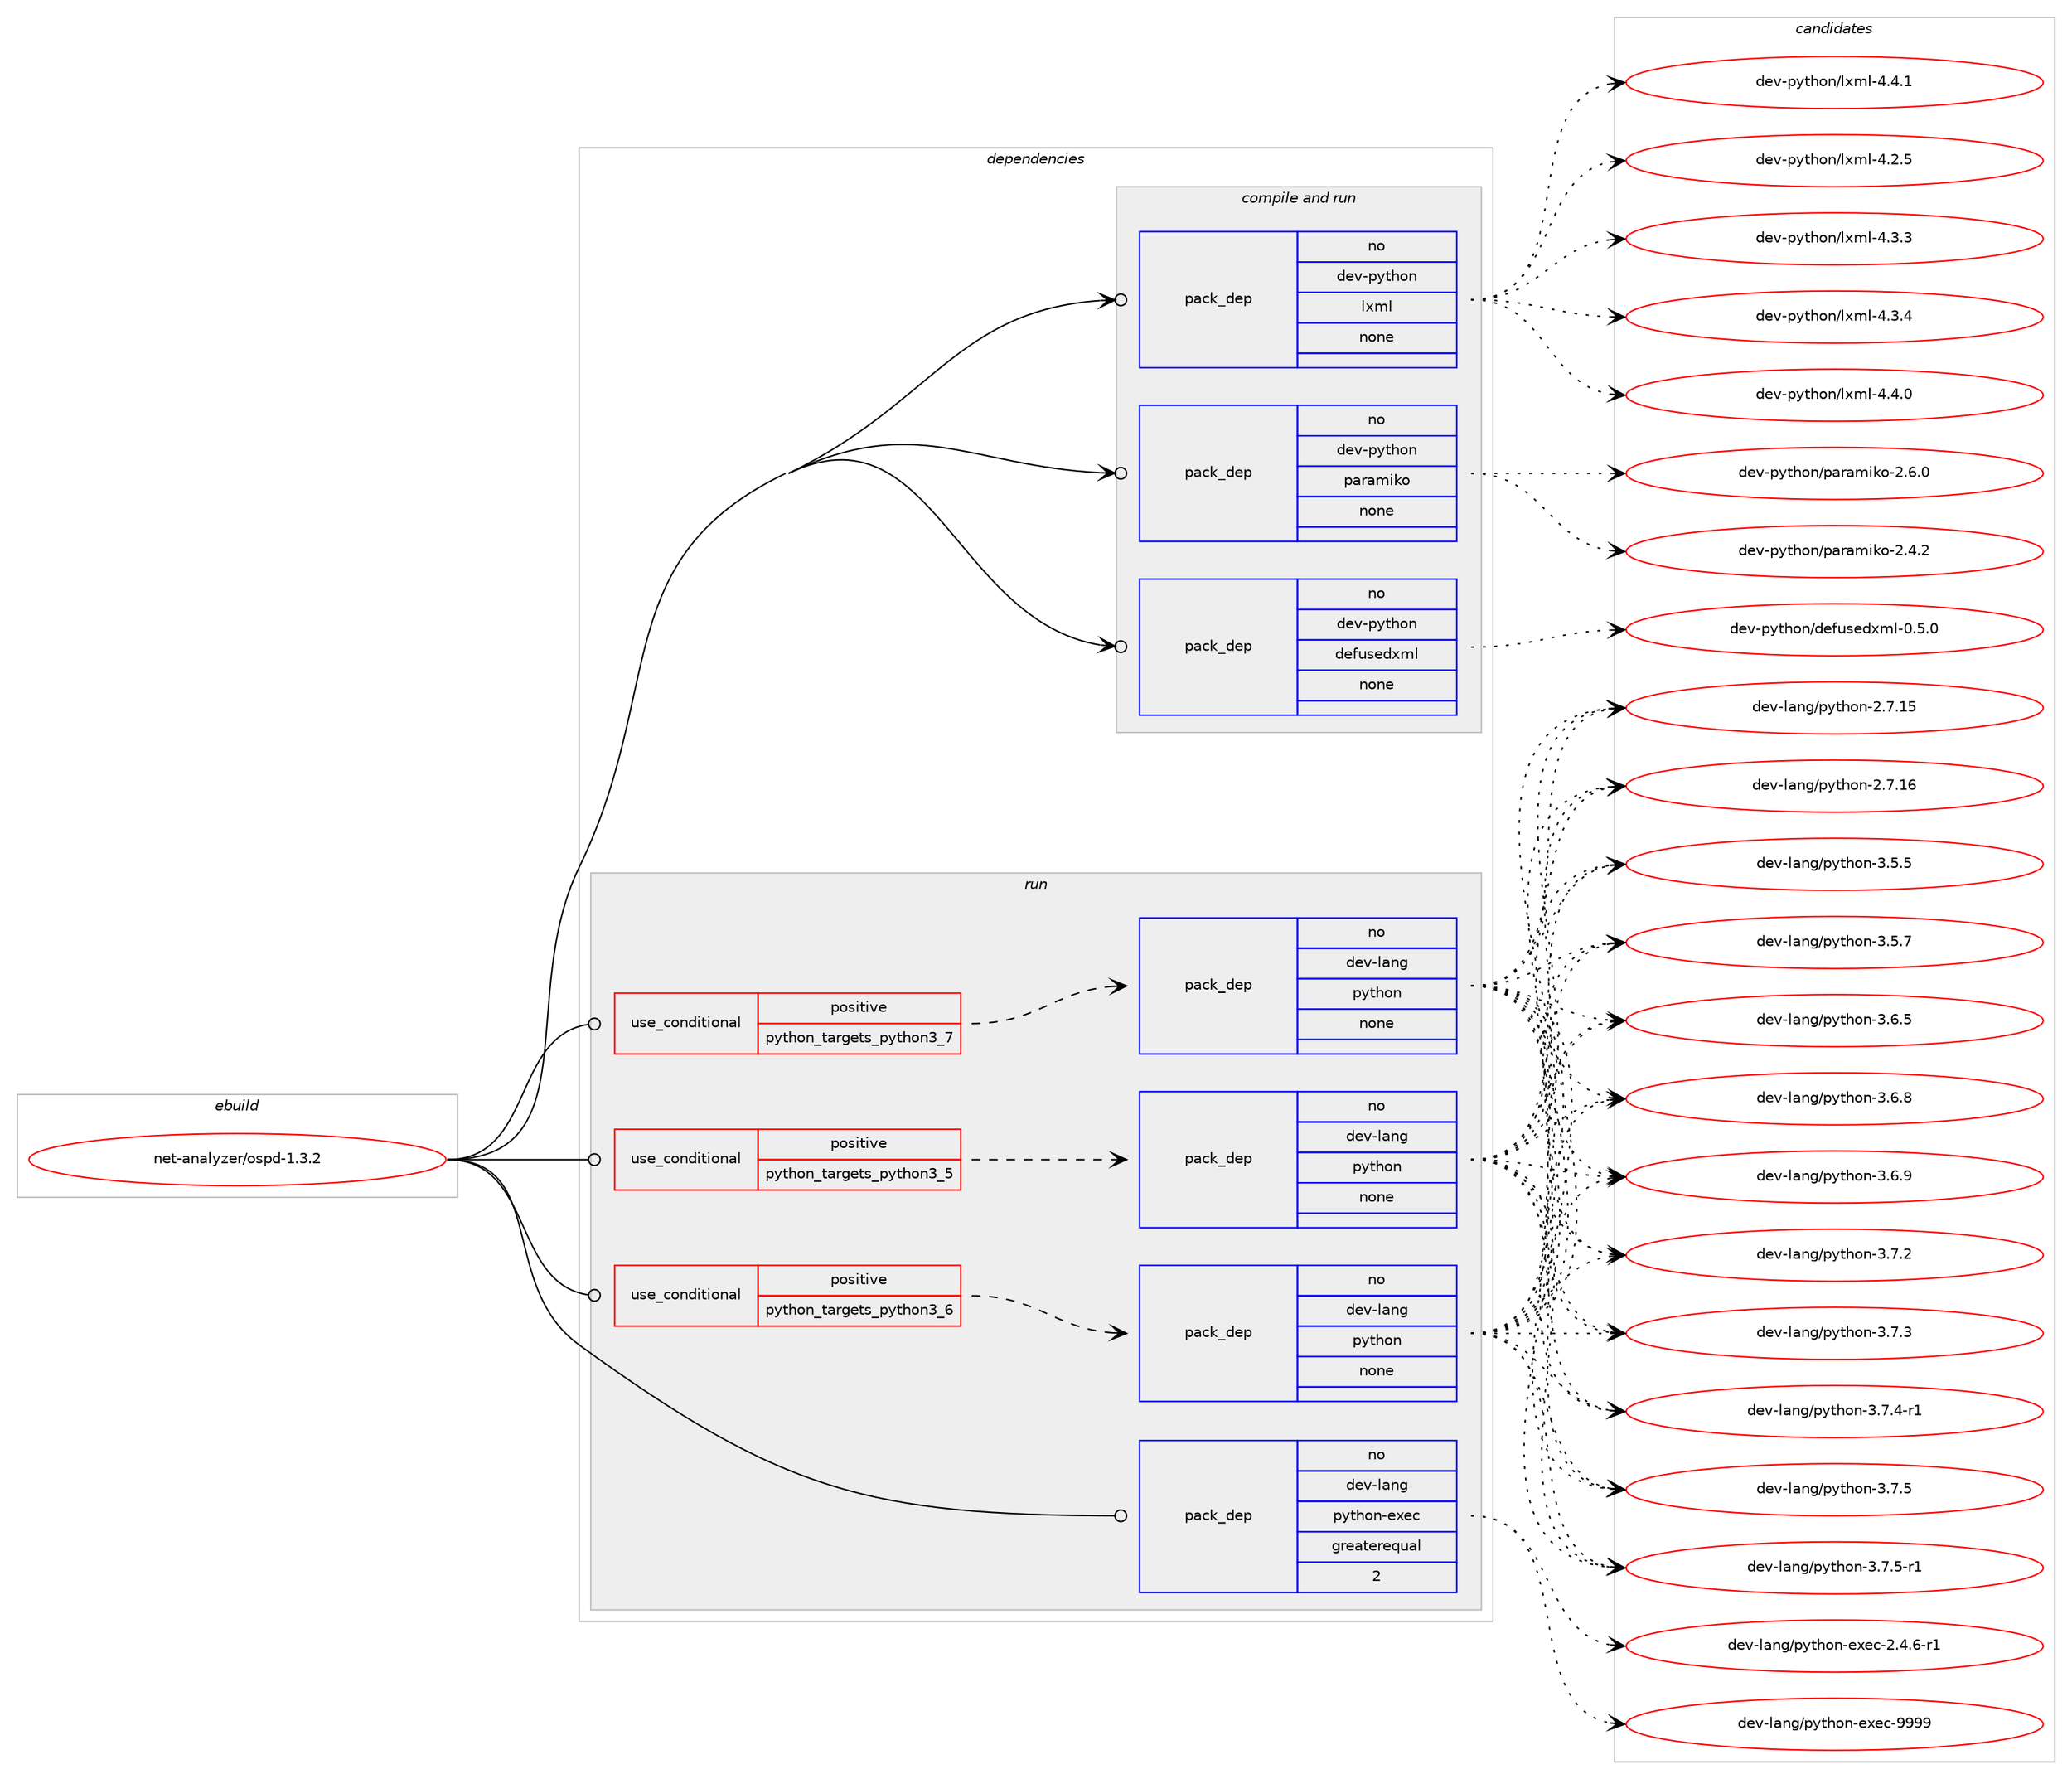 digraph prolog {

# *************
# Graph options
# *************

newrank=true;
concentrate=true;
compound=true;
graph [rankdir=LR,fontname=Helvetica,fontsize=10,ranksep=1.5];#, ranksep=2.5, nodesep=0.2];
edge  [arrowhead=vee];
node  [fontname=Helvetica,fontsize=10];

# **********
# The ebuild
# **********

subgraph cluster_leftcol {
color=gray;
rank=same;
label=<<i>ebuild</i>>;
id [label="net-analyzer/ospd-1.3.2", color=red, width=4, href="../net-analyzer/ospd-1.3.2.svg"];
}

# ****************
# The dependencies
# ****************

subgraph cluster_midcol {
color=gray;
label=<<i>dependencies</i>>;
subgraph cluster_compile {
fillcolor="#eeeeee";
style=filled;
label=<<i>compile</i>>;
}
subgraph cluster_compileandrun {
fillcolor="#eeeeee";
style=filled;
label=<<i>compile and run</i>>;
subgraph pack602622 {
dependency815187 [label=<<TABLE BORDER="0" CELLBORDER="1" CELLSPACING="0" CELLPADDING="4" WIDTH="220"><TR><TD ROWSPAN="6" CELLPADDING="30">pack_dep</TD></TR><TR><TD WIDTH="110">no</TD></TR><TR><TD>dev-python</TD></TR><TR><TD>defusedxml</TD></TR><TR><TD>none</TD></TR><TR><TD></TD></TR></TABLE>>, shape=none, color=blue];
}
id:e -> dependency815187:w [weight=20,style="solid",arrowhead="odotvee"];
subgraph pack602623 {
dependency815188 [label=<<TABLE BORDER="0" CELLBORDER="1" CELLSPACING="0" CELLPADDING="4" WIDTH="220"><TR><TD ROWSPAN="6" CELLPADDING="30">pack_dep</TD></TR><TR><TD WIDTH="110">no</TD></TR><TR><TD>dev-python</TD></TR><TR><TD>lxml</TD></TR><TR><TD>none</TD></TR><TR><TD></TD></TR></TABLE>>, shape=none, color=blue];
}
id:e -> dependency815188:w [weight=20,style="solid",arrowhead="odotvee"];
subgraph pack602624 {
dependency815189 [label=<<TABLE BORDER="0" CELLBORDER="1" CELLSPACING="0" CELLPADDING="4" WIDTH="220"><TR><TD ROWSPAN="6" CELLPADDING="30">pack_dep</TD></TR><TR><TD WIDTH="110">no</TD></TR><TR><TD>dev-python</TD></TR><TR><TD>paramiko</TD></TR><TR><TD>none</TD></TR><TR><TD></TD></TR></TABLE>>, shape=none, color=blue];
}
id:e -> dependency815189:w [weight=20,style="solid",arrowhead="odotvee"];
}
subgraph cluster_run {
fillcolor="#eeeeee";
style=filled;
label=<<i>run</i>>;
subgraph cond198323 {
dependency815190 [label=<<TABLE BORDER="0" CELLBORDER="1" CELLSPACING="0" CELLPADDING="4"><TR><TD ROWSPAN="3" CELLPADDING="10">use_conditional</TD></TR><TR><TD>positive</TD></TR><TR><TD>python_targets_python3_5</TD></TR></TABLE>>, shape=none, color=red];
subgraph pack602625 {
dependency815191 [label=<<TABLE BORDER="0" CELLBORDER="1" CELLSPACING="0" CELLPADDING="4" WIDTH="220"><TR><TD ROWSPAN="6" CELLPADDING="30">pack_dep</TD></TR><TR><TD WIDTH="110">no</TD></TR><TR><TD>dev-lang</TD></TR><TR><TD>python</TD></TR><TR><TD>none</TD></TR><TR><TD></TD></TR></TABLE>>, shape=none, color=blue];
}
dependency815190:e -> dependency815191:w [weight=20,style="dashed",arrowhead="vee"];
}
id:e -> dependency815190:w [weight=20,style="solid",arrowhead="odot"];
subgraph cond198324 {
dependency815192 [label=<<TABLE BORDER="0" CELLBORDER="1" CELLSPACING="0" CELLPADDING="4"><TR><TD ROWSPAN="3" CELLPADDING="10">use_conditional</TD></TR><TR><TD>positive</TD></TR><TR><TD>python_targets_python3_6</TD></TR></TABLE>>, shape=none, color=red];
subgraph pack602626 {
dependency815193 [label=<<TABLE BORDER="0" CELLBORDER="1" CELLSPACING="0" CELLPADDING="4" WIDTH="220"><TR><TD ROWSPAN="6" CELLPADDING="30">pack_dep</TD></TR><TR><TD WIDTH="110">no</TD></TR><TR><TD>dev-lang</TD></TR><TR><TD>python</TD></TR><TR><TD>none</TD></TR><TR><TD></TD></TR></TABLE>>, shape=none, color=blue];
}
dependency815192:e -> dependency815193:w [weight=20,style="dashed",arrowhead="vee"];
}
id:e -> dependency815192:w [weight=20,style="solid",arrowhead="odot"];
subgraph cond198325 {
dependency815194 [label=<<TABLE BORDER="0" CELLBORDER="1" CELLSPACING="0" CELLPADDING="4"><TR><TD ROWSPAN="3" CELLPADDING="10">use_conditional</TD></TR><TR><TD>positive</TD></TR><TR><TD>python_targets_python3_7</TD></TR></TABLE>>, shape=none, color=red];
subgraph pack602627 {
dependency815195 [label=<<TABLE BORDER="0" CELLBORDER="1" CELLSPACING="0" CELLPADDING="4" WIDTH="220"><TR><TD ROWSPAN="6" CELLPADDING="30">pack_dep</TD></TR><TR><TD WIDTH="110">no</TD></TR><TR><TD>dev-lang</TD></TR><TR><TD>python</TD></TR><TR><TD>none</TD></TR><TR><TD></TD></TR></TABLE>>, shape=none, color=blue];
}
dependency815194:e -> dependency815195:w [weight=20,style="dashed",arrowhead="vee"];
}
id:e -> dependency815194:w [weight=20,style="solid",arrowhead="odot"];
subgraph pack602628 {
dependency815196 [label=<<TABLE BORDER="0" CELLBORDER="1" CELLSPACING="0" CELLPADDING="4" WIDTH="220"><TR><TD ROWSPAN="6" CELLPADDING="30">pack_dep</TD></TR><TR><TD WIDTH="110">no</TD></TR><TR><TD>dev-lang</TD></TR><TR><TD>python-exec</TD></TR><TR><TD>greaterequal</TD></TR><TR><TD>2</TD></TR></TABLE>>, shape=none, color=blue];
}
id:e -> dependency815196:w [weight=20,style="solid",arrowhead="odot"];
}
}

# **************
# The candidates
# **************

subgraph cluster_choices {
rank=same;
color=gray;
label=<<i>candidates</i>>;

subgraph choice602622 {
color=black;
nodesep=1;
choice1001011184511212111610411111047100101102117115101100120109108454846534648 [label="dev-python/defusedxml-0.5.0", color=red, width=4,href="../dev-python/defusedxml-0.5.0.svg"];
dependency815187:e -> choice1001011184511212111610411111047100101102117115101100120109108454846534648:w [style=dotted,weight="100"];
}
subgraph choice602623 {
color=black;
nodesep=1;
choice1001011184511212111610411111047108120109108455246504653 [label="dev-python/lxml-4.2.5", color=red, width=4,href="../dev-python/lxml-4.2.5.svg"];
choice1001011184511212111610411111047108120109108455246514651 [label="dev-python/lxml-4.3.3", color=red, width=4,href="../dev-python/lxml-4.3.3.svg"];
choice1001011184511212111610411111047108120109108455246514652 [label="dev-python/lxml-4.3.4", color=red, width=4,href="../dev-python/lxml-4.3.4.svg"];
choice1001011184511212111610411111047108120109108455246524648 [label="dev-python/lxml-4.4.0", color=red, width=4,href="../dev-python/lxml-4.4.0.svg"];
choice1001011184511212111610411111047108120109108455246524649 [label="dev-python/lxml-4.4.1", color=red, width=4,href="../dev-python/lxml-4.4.1.svg"];
dependency815188:e -> choice1001011184511212111610411111047108120109108455246504653:w [style=dotted,weight="100"];
dependency815188:e -> choice1001011184511212111610411111047108120109108455246514651:w [style=dotted,weight="100"];
dependency815188:e -> choice1001011184511212111610411111047108120109108455246514652:w [style=dotted,weight="100"];
dependency815188:e -> choice1001011184511212111610411111047108120109108455246524648:w [style=dotted,weight="100"];
dependency815188:e -> choice1001011184511212111610411111047108120109108455246524649:w [style=dotted,weight="100"];
}
subgraph choice602624 {
color=black;
nodesep=1;
choice10010111845112121116104111110471129711497109105107111455046524650 [label="dev-python/paramiko-2.4.2", color=red, width=4,href="../dev-python/paramiko-2.4.2.svg"];
choice10010111845112121116104111110471129711497109105107111455046544648 [label="dev-python/paramiko-2.6.0", color=red, width=4,href="../dev-python/paramiko-2.6.0.svg"];
dependency815189:e -> choice10010111845112121116104111110471129711497109105107111455046524650:w [style=dotted,weight="100"];
dependency815189:e -> choice10010111845112121116104111110471129711497109105107111455046544648:w [style=dotted,weight="100"];
}
subgraph choice602625 {
color=black;
nodesep=1;
choice10010111845108971101034711212111610411111045504655464953 [label="dev-lang/python-2.7.15", color=red, width=4,href="../dev-lang/python-2.7.15.svg"];
choice10010111845108971101034711212111610411111045504655464954 [label="dev-lang/python-2.7.16", color=red, width=4,href="../dev-lang/python-2.7.16.svg"];
choice100101118451089711010347112121116104111110455146534653 [label="dev-lang/python-3.5.5", color=red, width=4,href="../dev-lang/python-3.5.5.svg"];
choice100101118451089711010347112121116104111110455146534655 [label="dev-lang/python-3.5.7", color=red, width=4,href="../dev-lang/python-3.5.7.svg"];
choice100101118451089711010347112121116104111110455146544653 [label="dev-lang/python-3.6.5", color=red, width=4,href="../dev-lang/python-3.6.5.svg"];
choice100101118451089711010347112121116104111110455146544656 [label="dev-lang/python-3.6.8", color=red, width=4,href="../dev-lang/python-3.6.8.svg"];
choice100101118451089711010347112121116104111110455146544657 [label="dev-lang/python-3.6.9", color=red, width=4,href="../dev-lang/python-3.6.9.svg"];
choice100101118451089711010347112121116104111110455146554650 [label="dev-lang/python-3.7.2", color=red, width=4,href="../dev-lang/python-3.7.2.svg"];
choice100101118451089711010347112121116104111110455146554651 [label="dev-lang/python-3.7.3", color=red, width=4,href="../dev-lang/python-3.7.3.svg"];
choice1001011184510897110103471121211161041111104551465546524511449 [label="dev-lang/python-3.7.4-r1", color=red, width=4,href="../dev-lang/python-3.7.4-r1.svg"];
choice100101118451089711010347112121116104111110455146554653 [label="dev-lang/python-3.7.5", color=red, width=4,href="../dev-lang/python-3.7.5.svg"];
choice1001011184510897110103471121211161041111104551465546534511449 [label="dev-lang/python-3.7.5-r1", color=red, width=4,href="../dev-lang/python-3.7.5-r1.svg"];
dependency815191:e -> choice10010111845108971101034711212111610411111045504655464953:w [style=dotted,weight="100"];
dependency815191:e -> choice10010111845108971101034711212111610411111045504655464954:w [style=dotted,weight="100"];
dependency815191:e -> choice100101118451089711010347112121116104111110455146534653:w [style=dotted,weight="100"];
dependency815191:e -> choice100101118451089711010347112121116104111110455146534655:w [style=dotted,weight="100"];
dependency815191:e -> choice100101118451089711010347112121116104111110455146544653:w [style=dotted,weight="100"];
dependency815191:e -> choice100101118451089711010347112121116104111110455146544656:w [style=dotted,weight="100"];
dependency815191:e -> choice100101118451089711010347112121116104111110455146544657:w [style=dotted,weight="100"];
dependency815191:e -> choice100101118451089711010347112121116104111110455146554650:w [style=dotted,weight="100"];
dependency815191:e -> choice100101118451089711010347112121116104111110455146554651:w [style=dotted,weight="100"];
dependency815191:e -> choice1001011184510897110103471121211161041111104551465546524511449:w [style=dotted,weight="100"];
dependency815191:e -> choice100101118451089711010347112121116104111110455146554653:w [style=dotted,weight="100"];
dependency815191:e -> choice1001011184510897110103471121211161041111104551465546534511449:w [style=dotted,weight="100"];
}
subgraph choice602626 {
color=black;
nodesep=1;
choice10010111845108971101034711212111610411111045504655464953 [label="dev-lang/python-2.7.15", color=red, width=4,href="../dev-lang/python-2.7.15.svg"];
choice10010111845108971101034711212111610411111045504655464954 [label="dev-lang/python-2.7.16", color=red, width=4,href="../dev-lang/python-2.7.16.svg"];
choice100101118451089711010347112121116104111110455146534653 [label="dev-lang/python-3.5.5", color=red, width=4,href="../dev-lang/python-3.5.5.svg"];
choice100101118451089711010347112121116104111110455146534655 [label="dev-lang/python-3.5.7", color=red, width=4,href="../dev-lang/python-3.5.7.svg"];
choice100101118451089711010347112121116104111110455146544653 [label="dev-lang/python-3.6.5", color=red, width=4,href="../dev-lang/python-3.6.5.svg"];
choice100101118451089711010347112121116104111110455146544656 [label="dev-lang/python-3.6.8", color=red, width=4,href="../dev-lang/python-3.6.8.svg"];
choice100101118451089711010347112121116104111110455146544657 [label="dev-lang/python-3.6.9", color=red, width=4,href="../dev-lang/python-3.6.9.svg"];
choice100101118451089711010347112121116104111110455146554650 [label="dev-lang/python-3.7.2", color=red, width=4,href="../dev-lang/python-3.7.2.svg"];
choice100101118451089711010347112121116104111110455146554651 [label="dev-lang/python-3.7.3", color=red, width=4,href="../dev-lang/python-3.7.3.svg"];
choice1001011184510897110103471121211161041111104551465546524511449 [label="dev-lang/python-3.7.4-r1", color=red, width=4,href="../dev-lang/python-3.7.4-r1.svg"];
choice100101118451089711010347112121116104111110455146554653 [label="dev-lang/python-3.7.5", color=red, width=4,href="../dev-lang/python-3.7.5.svg"];
choice1001011184510897110103471121211161041111104551465546534511449 [label="dev-lang/python-3.7.5-r1", color=red, width=4,href="../dev-lang/python-3.7.5-r1.svg"];
dependency815193:e -> choice10010111845108971101034711212111610411111045504655464953:w [style=dotted,weight="100"];
dependency815193:e -> choice10010111845108971101034711212111610411111045504655464954:w [style=dotted,weight="100"];
dependency815193:e -> choice100101118451089711010347112121116104111110455146534653:w [style=dotted,weight="100"];
dependency815193:e -> choice100101118451089711010347112121116104111110455146534655:w [style=dotted,weight="100"];
dependency815193:e -> choice100101118451089711010347112121116104111110455146544653:w [style=dotted,weight="100"];
dependency815193:e -> choice100101118451089711010347112121116104111110455146544656:w [style=dotted,weight="100"];
dependency815193:e -> choice100101118451089711010347112121116104111110455146544657:w [style=dotted,weight="100"];
dependency815193:e -> choice100101118451089711010347112121116104111110455146554650:w [style=dotted,weight="100"];
dependency815193:e -> choice100101118451089711010347112121116104111110455146554651:w [style=dotted,weight="100"];
dependency815193:e -> choice1001011184510897110103471121211161041111104551465546524511449:w [style=dotted,weight="100"];
dependency815193:e -> choice100101118451089711010347112121116104111110455146554653:w [style=dotted,weight="100"];
dependency815193:e -> choice1001011184510897110103471121211161041111104551465546534511449:w [style=dotted,weight="100"];
}
subgraph choice602627 {
color=black;
nodesep=1;
choice10010111845108971101034711212111610411111045504655464953 [label="dev-lang/python-2.7.15", color=red, width=4,href="../dev-lang/python-2.7.15.svg"];
choice10010111845108971101034711212111610411111045504655464954 [label="dev-lang/python-2.7.16", color=red, width=4,href="../dev-lang/python-2.7.16.svg"];
choice100101118451089711010347112121116104111110455146534653 [label="dev-lang/python-3.5.5", color=red, width=4,href="../dev-lang/python-3.5.5.svg"];
choice100101118451089711010347112121116104111110455146534655 [label="dev-lang/python-3.5.7", color=red, width=4,href="../dev-lang/python-3.5.7.svg"];
choice100101118451089711010347112121116104111110455146544653 [label="dev-lang/python-3.6.5", color=red, width=4,href="../dev-lang/python-3.6.5.svg"];
choice100101118451089711010347112121116104111110455146544656 [label="dev-lang/python-3.6.8", color=red, width=4,href="../dev-lang/python-3.6.8.svg"];
choice100101118451089711010347112121116104111110455146544657 [label="dev-lang/python-3.6.9", color=red, width=4,href="../dev-lang/python-3.6.9.svg"];
choice100101118451089711010347112121116104111110455146554650 [label="dev-lang/python-3.7.2", color=red, width=4,href="../dev-lang/python-3.7.2.svg"];
choice100101118451089711010347112121116104111110455146554651 [label="dev-lang/python-3.7.3", color=red, width=4,href="../dev-lang/python-3.7.3.svg"];
choice1001011184510897110103471121211161041111104551465546524511449 [label="dev-lang/python-3.7.4-r1", color=red, width=4,href="../dev-lang/python-3.7.4-r1.svg"];
choice100101118451089711010347112121116104111110455146554653 [label="dev-lang/python-3.7.5", color=red, width=4,href="../dev-lang/python-3.7.5.svg"];
choice1001011184510897110103471121211161041111104551465546534511449 [label="dev-lang/python-3.7.5-r1", color=red, width=4,href="../dev-lang/python-3.7.5-r1.svg"];
dependency815195:e -> choice10010111845108971101034711212111610411111045504655464953:w [style=dotted,weight="100"];
dependency815195:e -> choice10010111845108971101034711212111610411111045504655464954:w [style=dotted,weight="100"];
dependency815195:e -> choice100101118451089711010347112121116104111110455146534653:w [style=dotted,weight="100"];
dependency815195:e -> choice100101118451089711010347112121116104111110455146534655:w [style=dotted,weight="100"];
dependency815195:e -> choice100101118451089711010347112121116104111110455146544653:w [style=dotted,weight="100"];
dependency815195:e -> choice100101118451089711010347112121116104111110455146544656:w [style=dotted,weight="100"];
dependency815195:e -> choice100101118451089711010347112121116104111110455146544657:w [style=dotted,weight="100"];
dependency815195:e -> choice100101118451089711010347112121116104111110455146554650:w [style=dotted,weight="100"];
dependency815195:e -> choice100101118451089711010347112121116104111110455146554651:w [style=dotted,weight="100"];
dependency815195:e -> choice1001011184510897110103471121211161041111104551465546524511449:w [style=dotted,weight="100"];
dependency815195:e -> choice100101118451089711010347112121116104111110455146554653:w [style=dotted,weight="100"];
dependency815195:e -> choice1001011184510897110103471121211161041111104551465546534511449:w [style=dotted,weight="100"];
}
subgraph choice602628 {
color=black;
nodesep=1;
choice10010111845108971101034711212111610411111045101120101994550465246544511449 [label="dev-lang/python-exec-2.4.6-r1", color=red, width=4,href="../dev-lang/python-exec-2.4.6-r1.svg"];
choice10010111845108971101034711212111610411111045101120101994557575757 [label="dev-lang/python-exec-9999", color=red, width=4,href="../dev-lang/python-exec-9999.svg"];
dependency815196:e -> choice10010111845108971101034711212111610411111045101120101994550465246544511449:w [style=dotted,weight="100"];
dependency815196:e -> choice10010111845108971101034711212111610411111045101120101994557575757:w [style=dotted,weight="100"];
}
}

}

